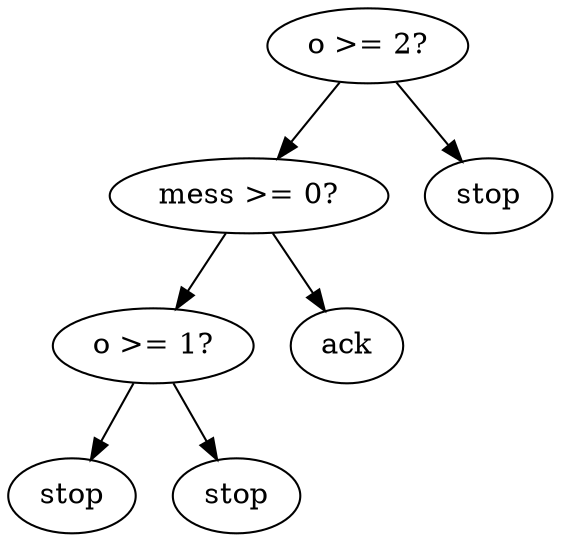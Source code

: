 digraph tree {
    "0x0" [label="o >= 2?"];
    "0x1" [label="mess >= 0?"];
    "0x2" [label="o >= 1?"];
    "0x3" [label="stop"];
    "0x4" [label="stop"];
    "0x5" [label="ack"];
    "0x6" [label="stop"];
    "0x0" -> "0x1";
    "0x0" -> "0x6";
    "0x1" -> "0x2";
    "0x1" -> "0x5";
    "0x2" -> "0x3";
    "0x2" -> "0x4";
}
